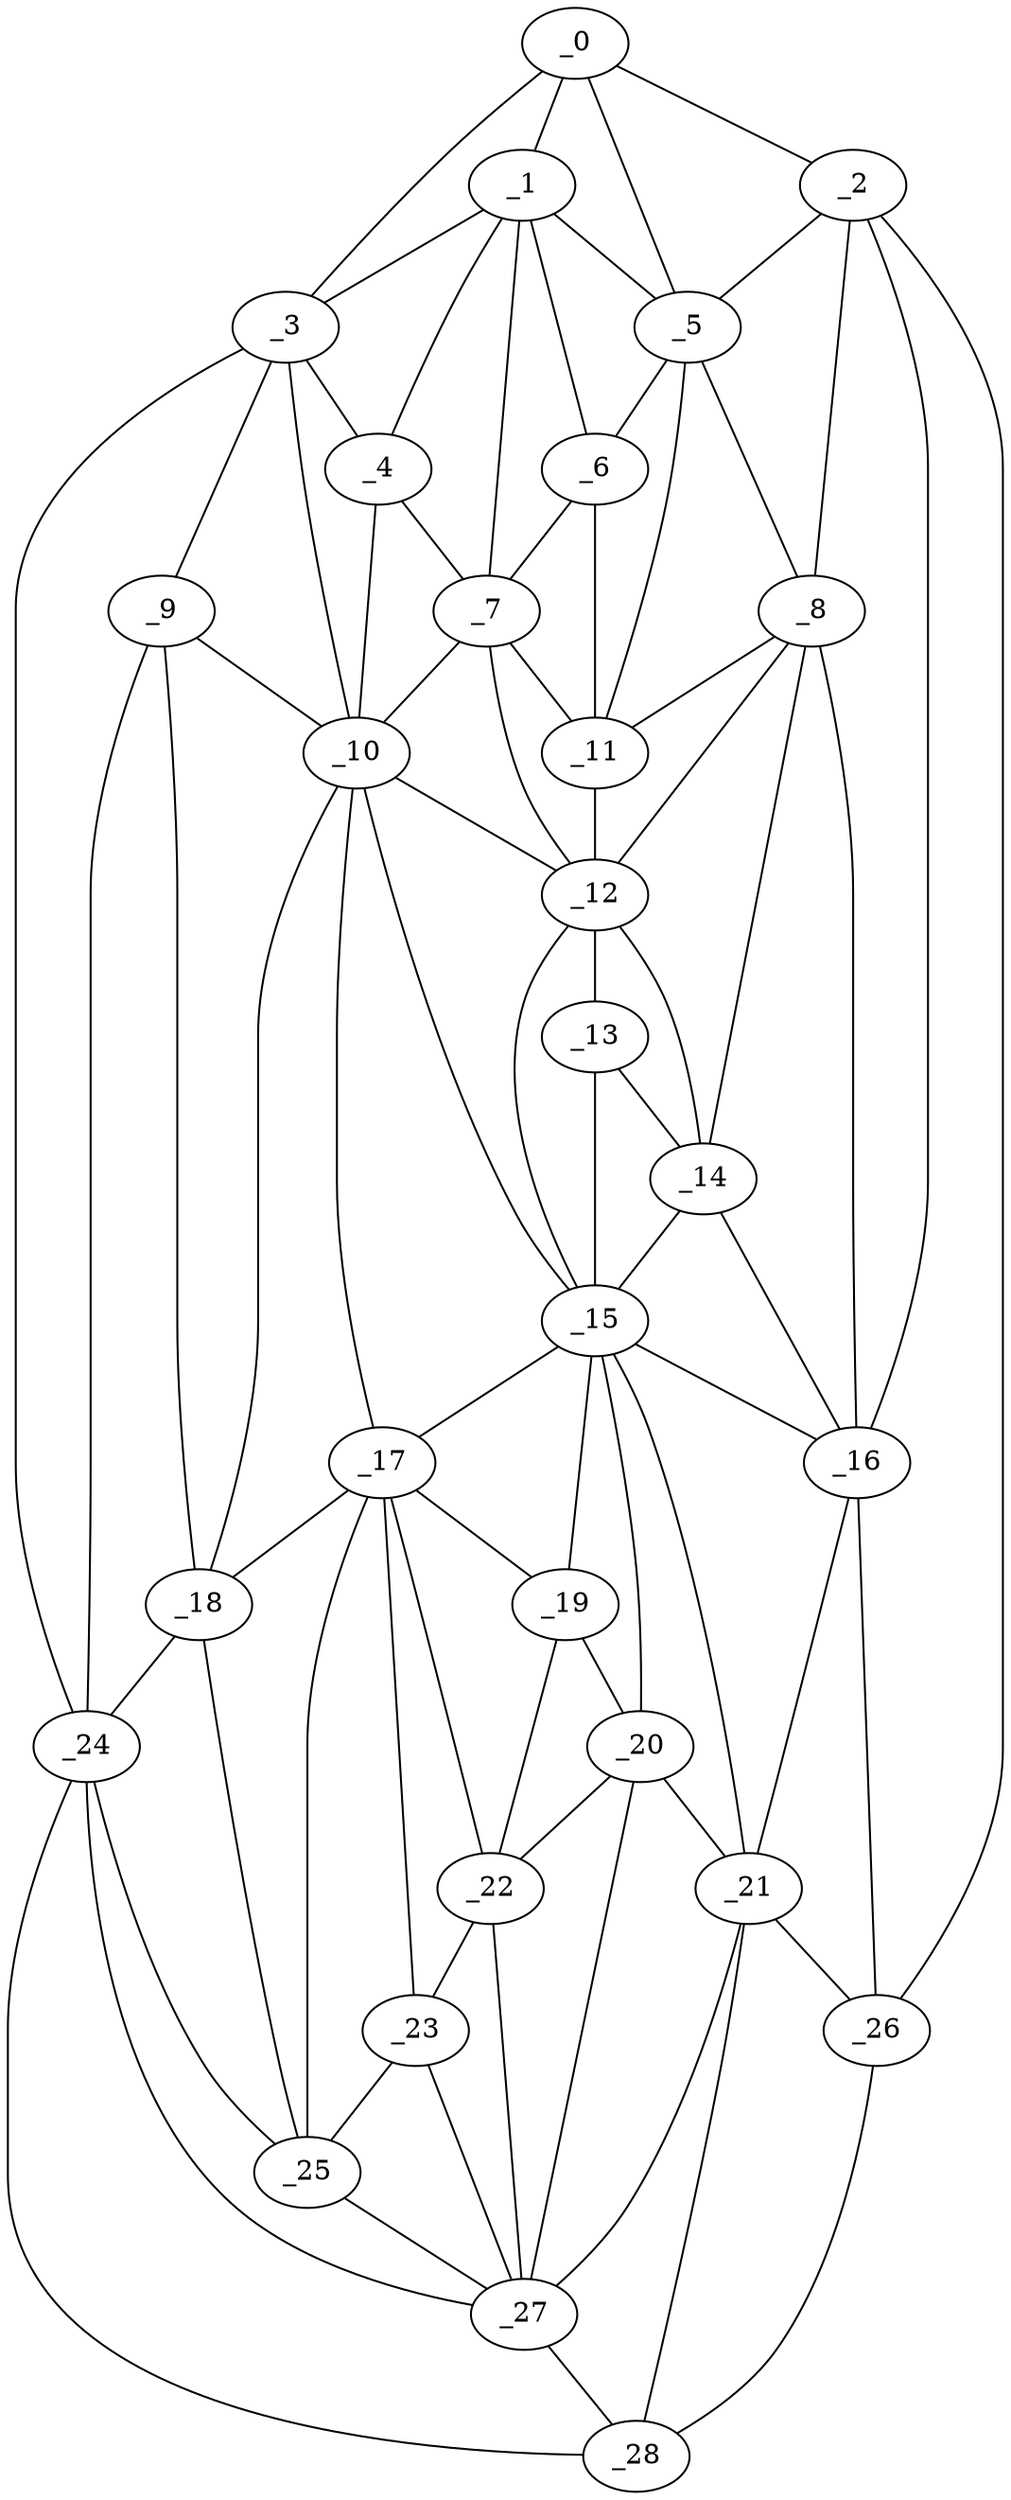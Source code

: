 graph "obj60__180.gxl" {
	_0	 [x=6,
		y=51];
	_1	 [x=8,
		y=56];
	_0 -- _1	 [valence=2];
	_2	 [x=11,
		y=29];
	_0 -- _2	 [valence=1];
	_3	 [x=21,
		y=101];
	_0 -- _3	 [valence=1];
	_5	 [x=33,
		y=45];
	_0 -- _5	 [valence=1];
	_1 -- _3	 [valence=2];
	_4	 [x=26,
		y=74];
	_1 -- _4	 [valence=2];
	_1 -- _5	 [valence=2];
	_6	 [x=34,
		y=53];
	_1 -- _6	 [valence=2];
	_7	 [x=35,
		y=61];
	_1 -- _7	 [valence=2];
	_2 -- _5	 [valence=2];
	_8	 [x=37,
		y=37];
	_2 -- _8	 [valence=1];
	_16	 [x=90,
		y=37];
	_2 -- _16	 [valence=2];
	_26	 [x=119,
		y=31];
	_2 -- _26	 [valence=1];
	_3 -- _4	 [valence=2];
	_9	 [x=39,
		y=101];
	_3 -- _9	 [valence=1];
	_10	 [x=40,
		y=80];
	_3 -- _10	 [valence=2];
	_24	 [x=110,
		y=102];
	_3 -- _24	 [valence=1];
	_4 -- _7	 [valence=2];
	_4 -- _10	 [valence=2];
	_5 -- _6	 [valence=1];
	_5 -- _8	 [valence=2];
	_11	 [x=50,
		y=43];
	_5 -- _11	 [valence=2];
	_6 -- _7	 [valence=1];
	_6 -- _11	 [valence=2];
	_7 -- _10	 [valence=2];
	_7 -- _11	 [valence=1];
	_12	 [x=59,
		y=42];
	_7 -- _12	 [valence=2];
	_8 -- _11	 [valence=2];
	_8 -- _12	 [valence=2];
	_14	 [x=81,
		y=39];
	_8 -- _14	 [valence=1];
	_8 -- _16	 [valence=2];
	_9 -- _10	 [valence=2];
	_18	 [x=90,
		y=100];
	_9 -- _18	 [valence=1];
	_9 -- _24	 [valence=2];
	_10 -- _12	 [valence=2];
	_15	 [x=81,
		y=47];
	_10 -- _15	 [valence=1];
	_17	 [x=90,
		y=82];
	_10 -- _17	 [valence=2];
	_10 -- _18	 [valence=1];
	_11 -- _12	 [valence=2];
	_13	 [x=71,
		y=42];
	_12 -- _13	 [valence=1];
	_12 -- _14	 [valence=2];
	_12 -- _15	 [valence=2];
	_13 -- _14	 [valence=2];
	_13 -- _15	 [valence=2];
	_14 -- _15	 [valence=2];
	_14 -- _16	 [valence=2];
	_15 -- _16	 [valence=1];
	_15 -- _17	 [valence=2];
	_19	 [x=95,
		y=60];
	_15 -- _19	 [valence=1];
	_20	 [x=96,
		y=56];
	_15 -- _20	 [valence=2];
	_21	 [x=97,
		y=47];
	_15 -- _21	 [valence=2];
	_16 -- _21	 [valence=2];
	_16 -- _26	 [valence=1];
	_17 -- _18	 [valence=2];
	_17 -- _19	 [valence=2];
	_22	 [x=104,
		y=67];
	_17 -- _22	 [valence=2];
	_23	 [x=105,
		y=76];
	_17 -- _23	 [valence=2];
	_25	 [x=112,
		y=87];
	_17 -- _25	 [valence=1];
	_18 -- _24	 [valence=1];
	_18 -- _25	 [valence=2];
	_19 -- _20	 [valence=2];
	_19 -- _22	 [valence=1];
	_20 -- _21	 [valence=2];
	_20 -- _22	 [valence=2];
	_27	 [x=123,
		y=53];
	_20 -- _27	 [valence=1];
	_21 -- _26	 [valence=2];
	_21 -- _27	 [valence=2];
	_28	 [x=126,
		y=46];
	_21 -- _28	 [valence=2];
	_22 -- _23	 [valence=2];
	_22 -- _27	 [valence=2];
	_23 -- _25	 [valence=2];
	_23 -- _27	 [valence=2];
	_24 -- _25	 [valence=2];
	_24 -- _27	 [valence=1];
	_24 -- _28	 [valence=1];
	_25 -- _27	 [valence=2];
	_26 -- _28	 [valence=1];
	_27 -- _28	 [valence=1];
}
